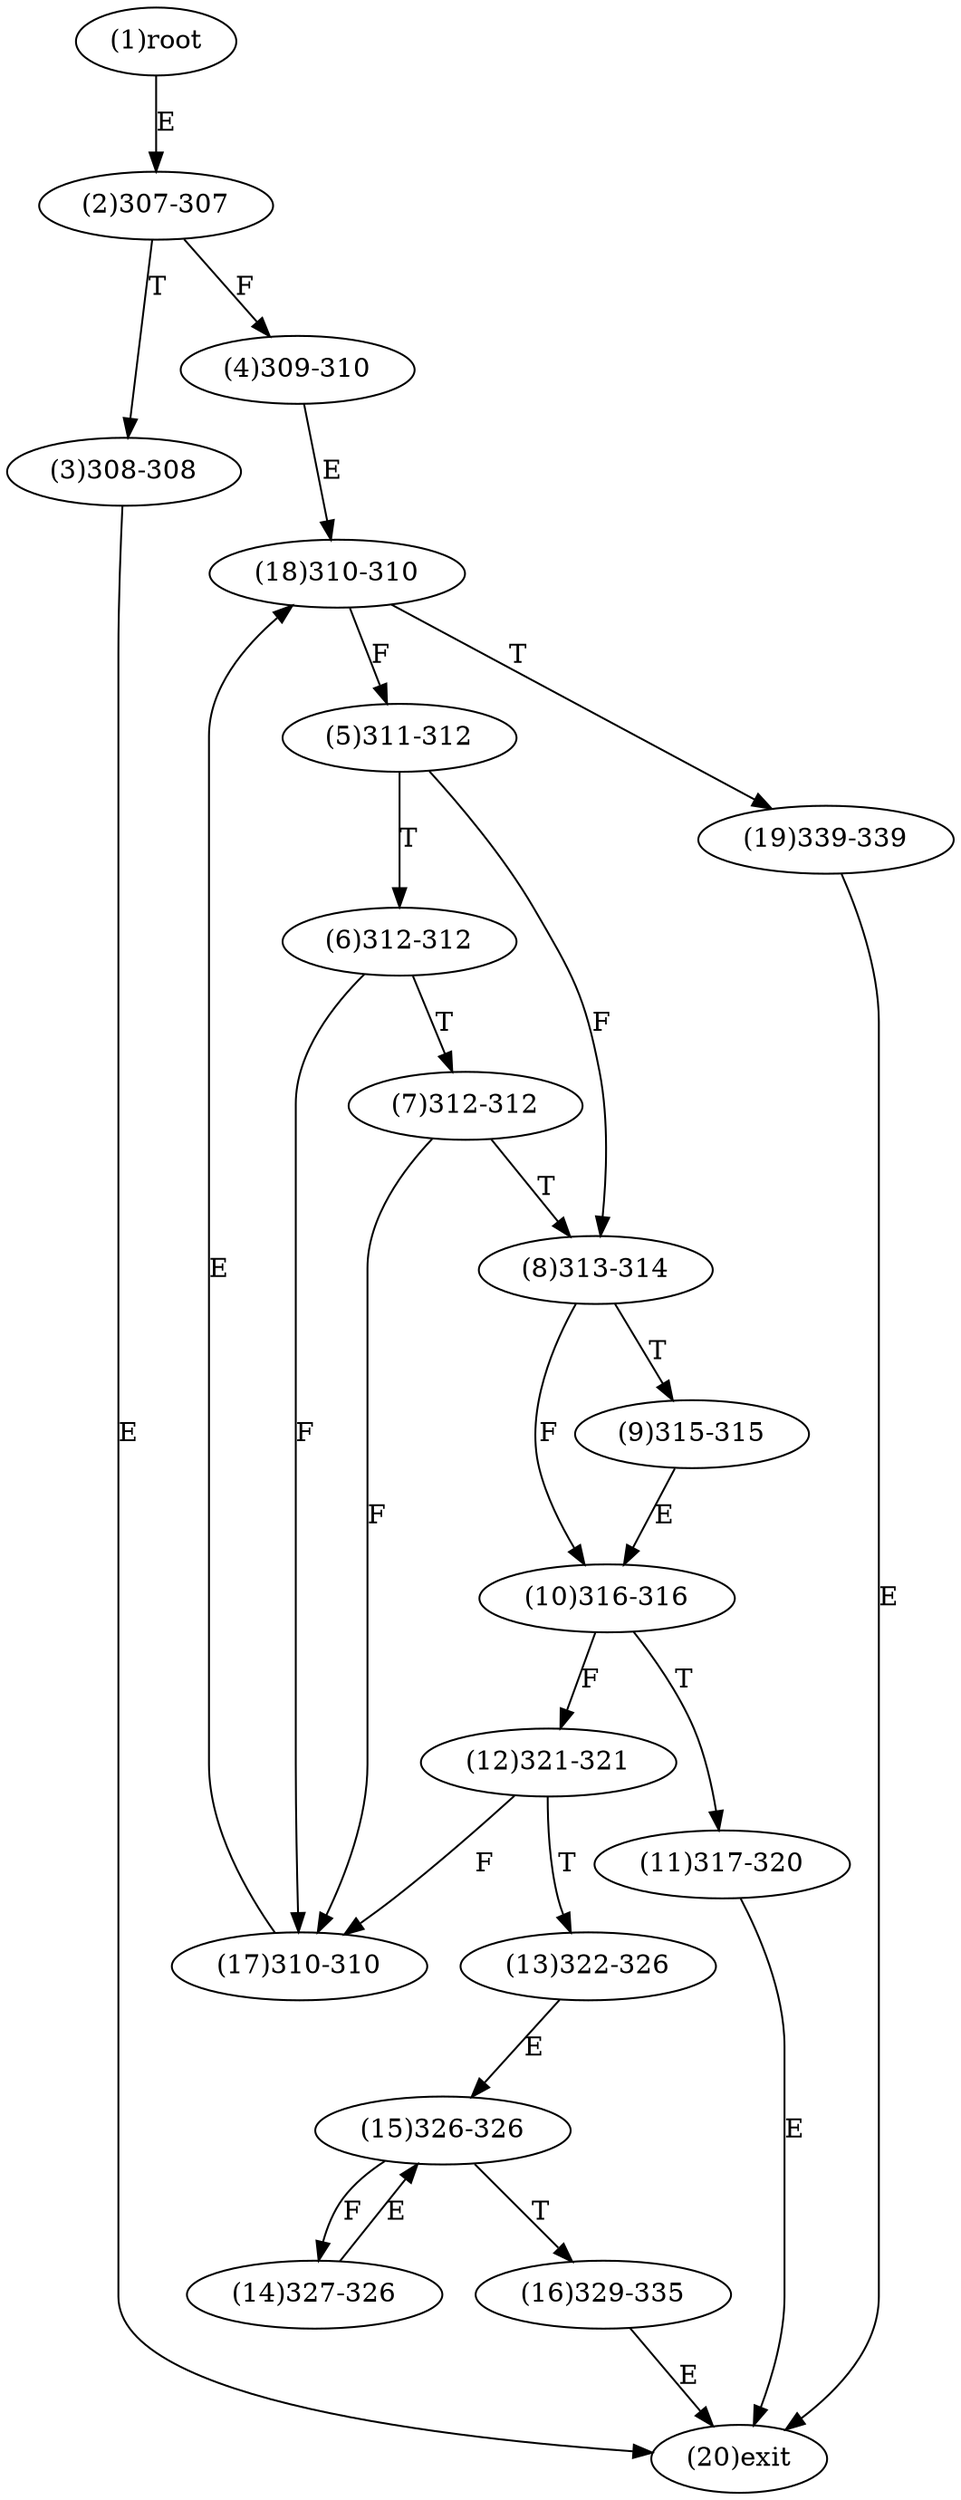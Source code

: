 digraph "" { 
1[ label="(1)root"];
2[ label="(2)307-307"];
3[ label="(3)308-308"];
4[ label="(4)309-310"];
5[ label="(5)311-312"];
6[ label="(6)312-312"];
7[ label="(7)312-312"];
8[ label="(8)313-314"];
9[ label="(9)315-315"];
10[ label="(10)316-316"];
11[ label="(11)317-320"];
12[ label="(12)321-321"];
13[ label="(13)322-326"];
14[ label="(14)327-326"];
15[ label="(15)326-326"];
17[ label="(17)310-310"];
16[ label="(16)329-335"];
19[ label="(19)339-339"];
18[ label="(18)310-310"];
20[ label="(20)exit"];
1->2[ label="E"];
2->4[ label="F"];
2->3[ label="T"];
3->20[ label="E"];
4->18[ label="E"];
5->8[ label="F"];
5->6[ label="T"];
6->17[ label="F"];
6->7[ label="T"];
7->17[ label="F"];
7->8[ label="T"];
8->10[ label="F"];
8->9[ label="T"];
9->10[ label="E"];
10->12[ label="F"];
10->11[ label="T"];
11->20[ label="E"];
12->17[ label="F"];
12->13[ label="T"];
13->15[ label="E"];
14->15[ label="E"];
15->14[ label="F"];
15->16[ label="T"];
16->20[ label="E"];
17->18[ label="E"];
18->5[ label="F"];
18->19[ label="T"];
19->20[ label="E"];
}